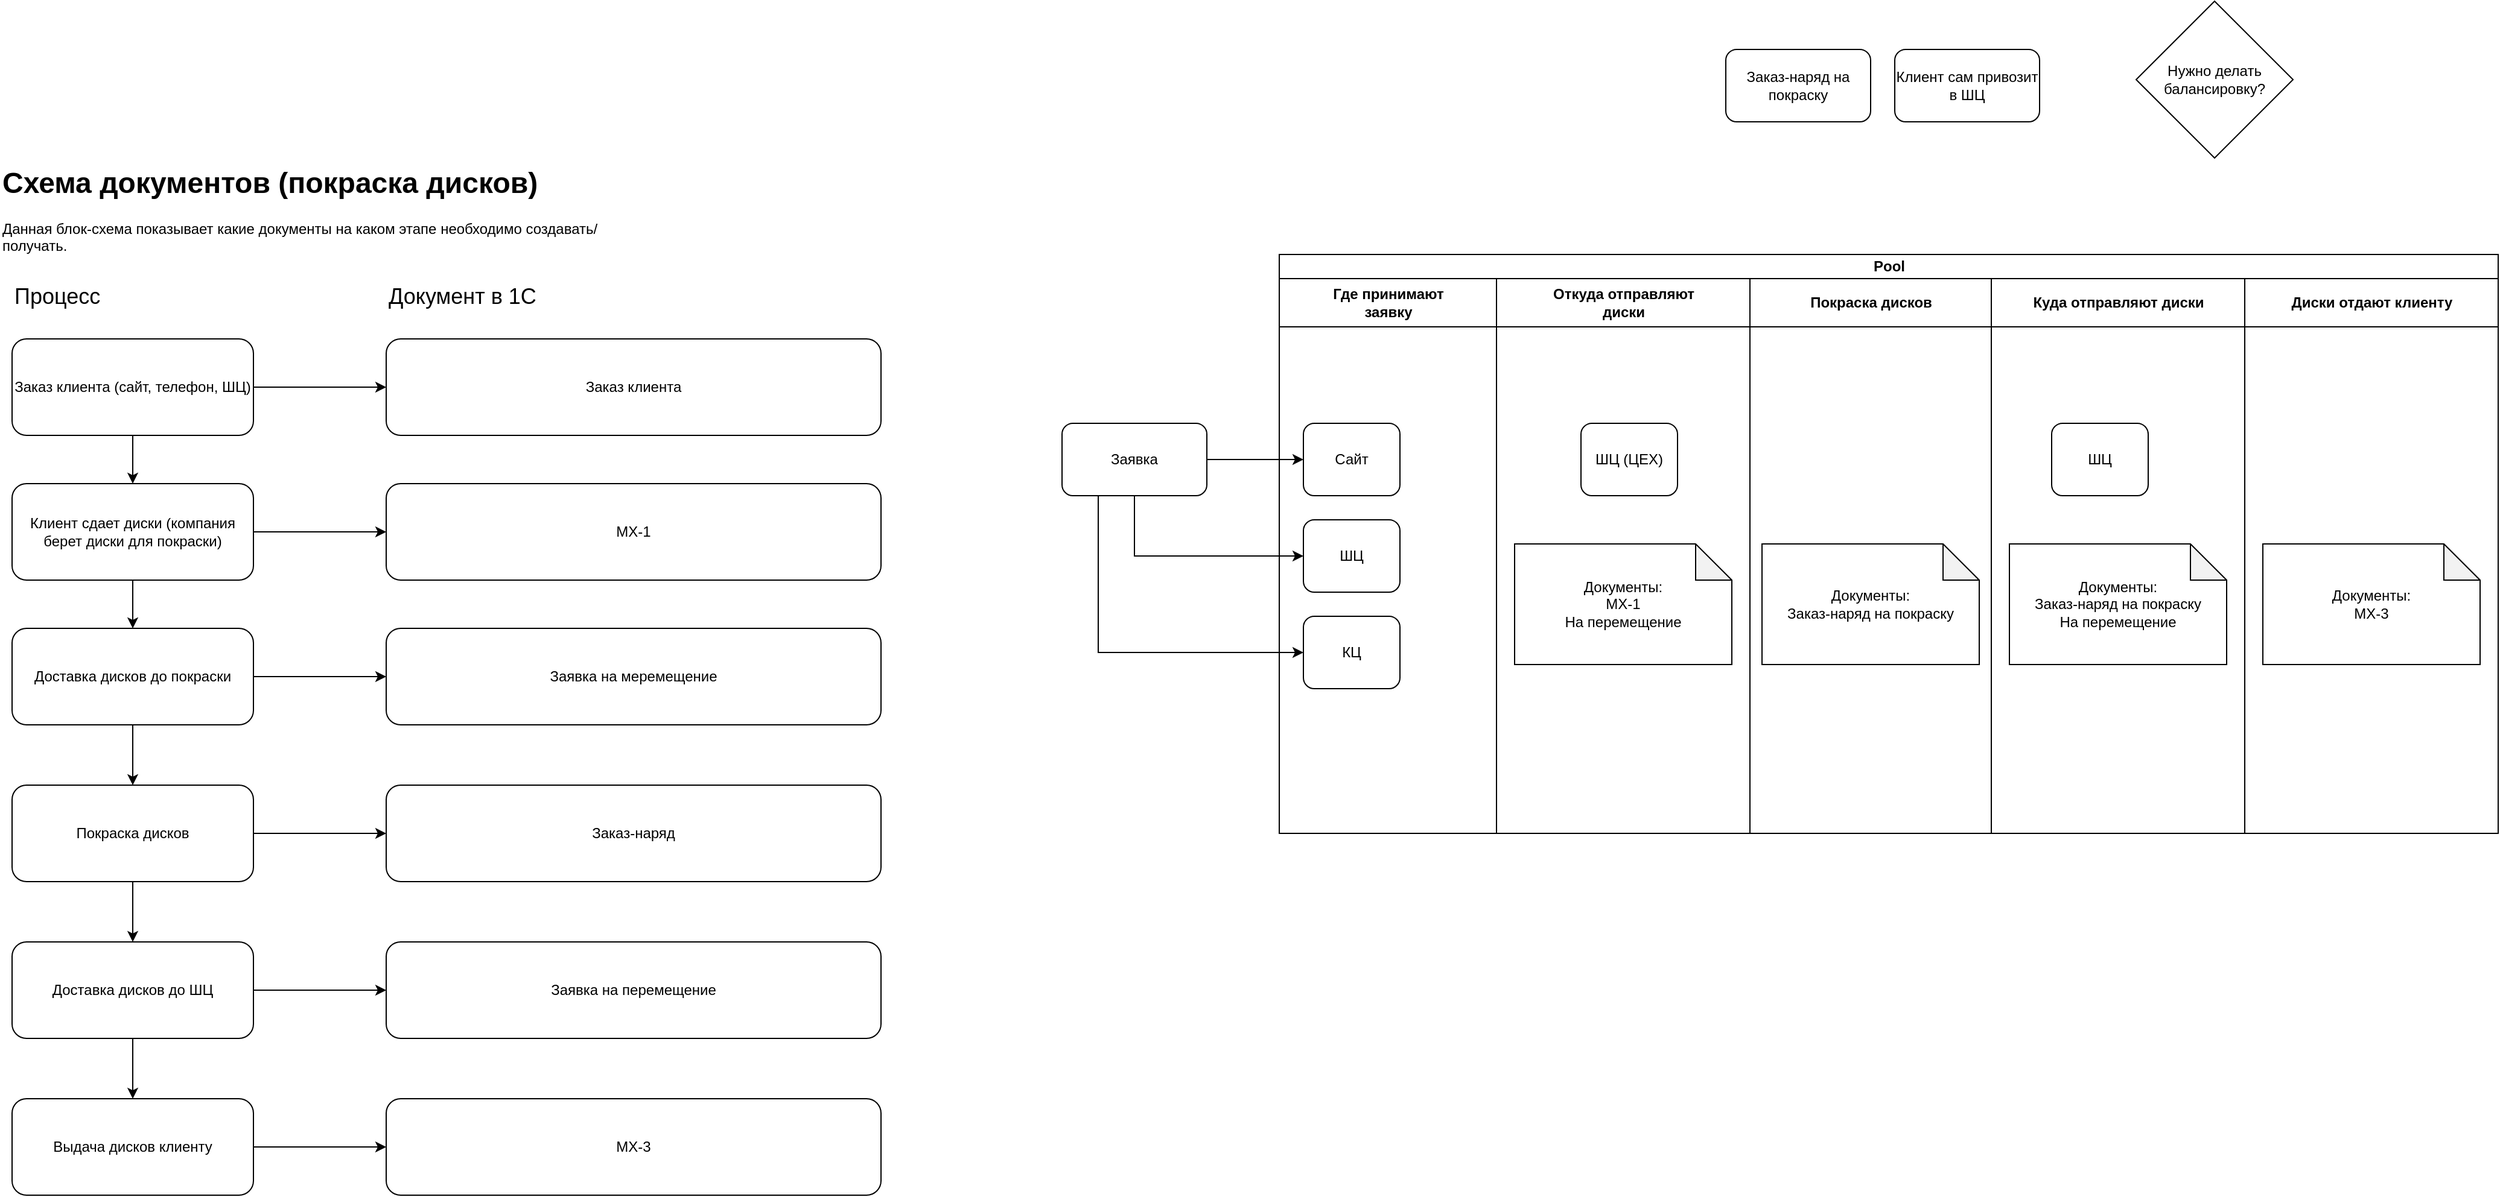 <mxfile version="24.8.6">
  <diagram name="Page-1" id="uKkZgEGP30LBr_39MSwS">
    <mxGraphModel dx="1434" dy="1999" grid="1" gridSize="10" guides="1" tooltips="1" connect="1" arrows="1" fold="1" page="1" pageScale="1" pageWidth="827" pageHeight="1169" math="0" shadow="0">
      <root>
        <mxCell id="0" />
        <mxCell id="1" parent="0" />
        <mxCell id="SI2vmK9ZlvfOi17jyT_v-1" value="&lt;h1 style=&quot;margin-top: 0px;&quot;&gt;Схема документов (покраска дисков)&lt;/h1&gt;&lt;p&gt;Данная блок-схема показывает какие документы на каком этапе необходимо создавать/получать.&lt;/p&gt;" style="text;html=1;whiteSpace=wrap;overflow=hidden;rounded=0;" parent="1" vertex="1">
          <mxGeometry x="30" y="100" width="500" height="90" as="geometry" />
        </mxCell>
        <mxCell id="ca0fCaTmjlNiCSsV8HPN-5" value="" style="edgeStyle=orthogonalEdgeStyle;rounded=0;orthogonalLoop=1;jettySize=auto;html=1;" parent="1" source="SI2vmK9ZlvfOi17jyT_v-2" target="SI2vmK9ZlvfOi17jyT_v-5" edge="1">
          <mxGeometry relative="1" as="geometry" />
        </mxCell>
        <mxCell id="l2a7VMQjhgG2JfQVXqEQ-9" value="" style="edgeStyle=orthogonalEdgeStyle;rounded=0;orthogonalLoop=1;jettySize=auto;html=1;" edge="1" parent="1" source="SI2vmK9ZlvfOi17jyT_v-2" target="ca0fCaTmjlNiCSsV8HPN-11">
          <mxGeometry relative="1" as="geometry" />
        </mxCell>
        <mxCell id="SI2vmK9ZlvfOi17jyT_v-2" value="Заказ клиента (сайт, телефон, ШЦ)" style="rounded=1;whiteSpace=wrap;html=1;" parent="1" vertex="1">
          <mxGeometry x="40" y="250" width="200" height="80" as="geometry" />
        </mxCell>
        <mxCell id="ca0fCaTmjlNiCSsV8HPN-6" value="" style="edgeStyle=orthogonalEdgeStyle;rounded=0;orthogonalLoop=1;jettySize=auto;html=1;" parent="1" source="SI2vmK9ZlvfOi17jyT_v-5" target="ca0fCaTmjlNiCSsV8HPN-1" edge="1">
          <mxGeometry relative="1" as="geometry" />
        </mxCell>
        <mxCell id="l2a7VMQjhgG2JfQVXqEQ-10" value="" style="edgeStyle=orthogonalEdgeStyle;rounded=0;orthogonalLoop=1;jettySize=auto;html=1;" edge="1" parent="1" source="SI2vmK9ZlvfOi17jyT_v-5" target="ca0fCaTmjlNiCSsV8HPN-13">
          <mxGeometry relative="1" as="geometry" />
        </mxCell>
        <mxCell id="SI2vmK9ZlvfOi17jyT_v-5" value="Клиент сдает диски (компания берет диски для покраски)" style="rounded=1;whiteSpace=wrap;html=1;" parent="1" vertex="1">
          <mxGeometry x="40" y="370" width="200" height="80" as="geometry" />
        </mxCell>
        <mxCell id="ca0fCaTmjlNiCSsV8HPN-7" value="" style="edgeStyle=orthogonalEdgeStyle;rounded=0;orthogonalLoop=1;jettySize=auto;html=1;" parent="1" source="ca0fCaTmjlNiCSsV8HPN-1" target="ca0fCaTmjlNiCSsV8HPN-2" edge="1">
          <mxGeometry relative="1" as="geometry" />
        </mxCell>
        <mxCell id="l2a7VMQjhgG2JfQVXqEQ-11" value="" style="edgeStyle=orthogonalEdgeStyle;rounded=0;orthogonalLoop=1;jettySize=auto;html=1;" edge="1" parent="1" source="ca0fCaTmjlNiCSsV8HPN-1" target="ca0fCaTmjlNiCSsV8HPN-15">
          <mxGeometry relative="1" as="geometry" />
        </mxCell>
        <mxCell id="ca0fCaTmjlNiCSsV8HPN-1" value="Доставка дисков до покраски" style="rounded=1;whiteSpace=wrap;html=1;" parent="1" vertex="1">
          <mxGeometry x="40" y="490" width="200" height="80" as="geometry" />
        </mxCell>
        <mxCell id="ca0fCaTmjlNiCSsV8HPN-8" value="" style="edgeStyle=orthogonalEdgeStyle;rounded=0;orthogonalLoop=1;jettySize=auto;html=1;" parent="1" source="ca0fCaTmjlNiCSsV8HPN-2" target="ca0fCaTmjlNiCSsV8HPN-3" edge="1">
          <mxGeometry relative="1" as="geometry" />
        </mxCell>
        <mxCell id="l2a7VMQjhgG2JfQVXqEQ-12" value="" style="edgeStyle=orthogonalEdgeStyle;rounded=0;orthogonalLoop=1;jettySize=auto;html=1;" edge="1" parent="1" source="ca0fCaTmjlNiCSsV8HPN-2" target="ca0fCaTmjlNiCSsV8HPN-17">
          <mxGeometry relative="1" as="geometry" />
        </mxCell>
        <mxCell id="ca0fCaTmjlNiCSsV8HPN-2" value="Покраска дисков" style="rounded=1;whiteSpace=wrap;html=1;" parent="1" vertex="1">
          <mxGeometry x="40" y="620" width="200" height="80" as="geometry" />
        </mxCell>
        <mxCell id="ca0fCaTmjlNiCSsV8HPN-9" value="" style="edgeStyle=orthogonalEdgeStyle;rounded=0;orthogonalLoop=1;jettySize=auto;html=1;" parent="1" source="ca0fCaTmjlNiCSsV8HPN-3" target="ca0fCaTmjlNiCSsV8HPN-4" edge="1">
          <mxGeometry relative="1" as="geometry" />
        </mxCell>
        <mxCell id="l2a7VMQjhgG2JfQVXqEQ-13" value="" style="edgeStyle=orthogonalEdgeStyle;rounded=0;orthogonalLoop=1;jettySize=auto;html=1;" edge="1" parent="1" source="ca0fCaTmjlNiCSsV8HPN-3" target="ca0fCaTmjlNiCSsV8HPN-19">
          <mxGeometry relative="1" as="geometry" />
        </mxCell>
        <mxCell id="ca0fCaTmjlNiCSsV8HPN-3" value="Доставка дисков до ШЦ" style="rounded=1;whiteSpace=wrap;html=1;" parent="1" vertex="1">
          <mxGeometry x="40" y="750" width="200" height="80" as="geometry" />
        </mxCell>
        <mxCell id="l2a7VMQjhgG2JfQVXqEQ-14" value="" style="edgeStyle=orthogonalEdgeStyle;rounded=0;orthogonalLoop=1;jettySize=auto;html=1;" edge="1" parent="1" source="ca0fCaTmjlNiCSsV8HPN-4" target="ca0fCaTmjlNiCSsV8HPN-20">
          <mxGeometry relative="1" as="geometry" />
        </mxCell>
        <mxCell id="ca0fCaTmjlNiCSsV8HPN-4" value="Выдача дисков клиенту" style="rounded=1;whiteSpace=wrap;html=1;" parent="1" vertex="1">
          <mxGeometry x="40" y="880" width="200" height="80" as="geometry" />
        </mxCell>
        <mxCell id="ca0fCaTmjlNiCSsV8HPN-11" value="Заказ клиента" style="rounded=1;whiteSpace=wrap;html=1;" parent="1" vertex="1">
          <mxGeometry x="350" y="250" width="410" height="80" as="geometry" />
        </mxCell>
        <mxCell id="ca0fCaTmjlNiCSsV8HPN-13" value="МХ-1" style="rounded=1;whiteSpace=wrap;html=1;" parent="1" vertex="1">
          <mxGeometry x="350" y="370" width="410" height="80" as="geometry" />
        </mxCell>
        <mxCell id="ca0fCaTmjlNiCSsV8HPN-15" value="Заявка на меремещение" style="rounded=1;whiteSpace=wrap;html=1;" parent="1" vertex="1">
          <mxGeometry x="350" y="490" width="410" height="80" as="geometry" />
        </mxCell>
        <mxCell id="ca0fCaTmjlNiCSsV8HPN-17" value="Заказ-наряд" style="rounded=1;whiteSpace=wrap;html=1;" parent="1" vertex="1">
          <mxGeometry x="350" y="620" width="410" height="80" as="geometry" />
        </mxCell>
        <mxCell id="ca0fCaTmjlNiCSsV8HPN-19" value="Заявка на перемещение" style="rounded=1;whiteSpace=wrap;html=1;" parent="1" vertex="1">
          <mxGeometry x="350" y="750" width="410" height="80" as="geometry" />
        </mxCell>
        <mxCell id="ca0fCaTmjlNiCSsV8HPN-20" value="МХ-3" style="rounded=1;whiteSpace=wrap;html=1;" parent="1" vertex="1">
          <mxGeometry x="350" y="880" width="410" height="80" as="geometry" />
        </mxCell>
        <mxCell id="jrkXxCvTE8E_6U-OKGmR-1" value="Процесс" style="text;html=1;align=left;verticalAlign=middle;whiteSpace=wrap;rounded=0;fontSize=18;" parent="1" vertex="1">
          <mxGeometry x="40" y="190" width="200" height="50" as="geometry" />
        </mxCell>
        <mxCell id="jrkXxCvTE8E_6U-OKGmR-2" value="Документ в 1С" style="text;html=1;align=left;verticalAlign=middle;whiteSpace=wrap;rounded=0;fontSize=18;" parent="1" vertex="1">
          <mxGeometry x="350" y="190" width="200" height="50" as="geometry" />
        </mxCell>
        <mxCell id="jrkXxCvTE8E_6U-OKGmR-12" value="Нужно делать балансировку?" style="rhombus;whiteSpace=wrap;html=1;" parent="1" vertex="1">
          <mxGeometry x="1800" y="-30" width="130" height="130" as="geometry" />
        </mxCell>
        <mxCell id="jrkXxCvTE8E_6U-OKGmR-22" value="Клиент сам привозит в ШЦ" style="rounded=1;whiteSpace=wrap;html=1;" parent="1" vertex="1">
          <mxGeometry x="1600" y="10" width="120" height="60" as="geometry" />
        </mxCell>
        <mxCell id="jrkXxCvTE8E_6U-OKGmR-25" value="Pool" style="swimlane;childLayout=stackLayout;resizeParent=1;resizeParentMax=0;startSize=20;html=1;" parent="1" vertex="1">
          <mxGeometry x="1090" y="180" width="1010" height="480" as="geometry" />
        </mxCell>
        <mxCell id="jrkXxCvTE8E_6U-OKGmR-26" value="Где принимают&lt;div&gt;заявку&lt;/div&gt;" style="swimlane;startSize=40;html=1;" parent="jrkXxCvTE8E_6U-OKGmR-25" vertex="1">
          <mxGeometry y="20" width="180" height="460" as="geometry" />
        </mxCell>
        <mxCell id="jrkXxCvTE8E_6U-OKGmR-3" value="Заявка" style="rounded=1;whiteSpace=wrap;html=1;" parent="jrkXxCvTE8E_6U-OKGmR-26" vertex="1">
          <mxGeometry x="-180" y="120" width="120" height="60" as="geometry" />
        </mxCell>
        <mxCell id="jrkXxCvTE8E_6U-OKGmR-29" style="edgeStyle=orthogonalEdgeStyle;rounded=0;orthogonalLoop=1;jettySize=auto;html=1;" parent="jrkXxCvTE8E_6U-OKGmR-26" source="jrkXxCvTE8E_6U-OKGmR-3" target="jrkXxCvTE8E_6U-OKGmR-4" edge="1">
          <mxGeometry relative="1" as="geometry" />
        </mxCell>
        <mxCell id="jrkXxCvTE8E_6U-OKGmR-4" value="Сайт" style="rounded=1;whiteSpace=wrap;html=1;" parent="jrkXxCvTE8E_6U-OKGmR-26" vertex="1">
          <mxGeometry x="20" y="120" width="80" height="60" as="geometry" />
        </mxCell>
        <mxCell id="jrkXxCvTE8E_6U-OKGmR-30" style="edgeStyle=orthogonalEdgeStyle;rounded=0;orthogonalLoop=1;jettySize=auto;html=1;exitX=0.5;exitY=1;exitDx=0;exitDy=0;entryX=0;entryY=0.5;entryDx=0;entryDy=0;" parent="jrkXxCvTE8E_6U-OKGmR-26" source="jrkXxCvTE8E_6U-OKGmR-3" target="jrkXxCvTE8E_6U-OKGmR-5" edge="1">
          <mxGeometry relative="1" as="geometry" />
        </mxCell>
        <mxCell id="jrkXxCvTE8E_6U-OKGmR-5" value="ШЦ" style="rounded=1;whiteSpace=wrap;html=1;" parent="jrkXxCvTE8E_6U-OKGmR-26" vertex="1">
          <mxGeometry x="20" y="200" width="80" height="60" as="geometry" />
        </mxCell>
        <mxCell id="jrkXxCvTE8E_6U-OKGmR-32" style="edgeStyle=orthogonalEdgeStyle;rounded=0;orthogonalLoop=1;jettySize=auto;html=1;exitX=0.25;exitY=1;exitDx=0;exitDy=0;entryX=0;entryY=0.5;entryDx=0;entryDy=0;" parent="jrkXxCvTE8E_6U-OKGmR-26" source="jrkXxCvTE8E_6U-OKGmR-3" target="jrkXxCvTE8E_6U-OKGmR-31" edge="1">
          <mxGeometry relative="1" as="geometry" />
        </mxCell>
        <mxCell id="jrkXxCvTE8E_6U-OKGmR-31" value="КЦ" style="rounded=1;whiteSpace=wrap;html=1;" parent="jrkXxCvTE8E_6U-OKGmR-26" vertex="1">
          <mxGeometry x="20" y="280" width="80" height="60" as="geometry" />
        </mxCell>
        <mxCell id="jrkXxCvTE8E_6U-OKGmR-27" value="Откуда отправляют&lt;div&gt;диски&lt;/div&gt;" style="swimlane;startSize=40;html=1;" parent="jrkXxCvTE8E_6U-OKGmR-25" vertex="1">
          <mxGeometry x="180" y="20" width="210" height="460" as="geometry" />
        </mxCell>
        <mxCell id="jrkXxCvTE8E_6U-OKGmR-33" value="ШЦ (ЦЕХ)" style="rounded=1;whiteSpace=wrap;html=1;" parent="jrkXxCvTE8E_6U-OKGmR-27" vertex="1">
          <mxGeometry x="70" y="120" width="80" height="60" as="geometry" />
        </mxCell>
        <mxCell id="l2a7VMQjhgG2JfQVXqEQ-2" value="Документы:&lt;div&gt;МХ-1&lt;/div&gt;&lt;div&gt;На перемещение&lt;/div&gt;" style="shape=note;whiteSpace=wrap;html=1;backgroundOutline=1;darkOpacity=0.05;" vertex="1" parent="jrkXxCvTE8E_6U-OKGmR-27">
          <mxGeometry x="15" y="220" width="180" height="100" as="geometry" />
        </mxCell>
        <mxCell id="jrkXxCvTE8E_6U-OKGmR-28" value="Покраска дисков" style="swimlane;startSize=40;html=1;" parent="jrkXxCvTE8E_6U-OKGmR-25" vertex="1">
          <mxGeometry x="390" y="20" width="200" height="460" as="geometry" />
        </mxCell>
        <mxCell id="l2a7VMQjhgG2JfQVXqEQ-8" value="Документы:&lt;div&gt;Заказ-наряд на покраску&lt;/div&gt;" style="shape=note;whiteSpace=wrap;html=1;backgroundOutline=1;darkOpacity=0.05;" vertex="1" parent="jrkXxCvTE8E_6U-OKGmR-28">
          <mxGeometry x="10" y="220" width="180" height="100" as="geometry" />
        </mxCell>
        <mxCell id="jrkXxCvTE8E_6U-OKGmR-37" value="Куда отправляют диски" style="swimlane;startSize=40;html=1;" parent="jrkXxCvTE8E_6U-OKGmR-25" vertex="1">
          <mxGeometry x="590" y="20" width="210" height="460" as="geometry" />
        </mxCell>
        <mxCell id="l2a7VMQjhgG2JfQVXqEQ-1" value="ШЦ" style="rounded=1;whiteSpace=wrap;html=1;" vertex="1" parent="jrkXxCvTE8E_6U-OKGmR-37">
          <mxGeometry x="50" y="120" width="80" height="60" as="geometry" />
        </mxCell>
        <mxCell id="l2a7VMQjhgG2JfQVXqEQ-7" value="Документы:&lt;div&gt;Заказ-наряд на покраску&lt;br&gt;&lt;div&gt;На перемещение&lt;br&gt;&lt;/div&gt;&lt;/div&gt;" style="shape=note;whiteSpace=wrap;html=1;backgroundOutline=1;darkOpacity=0.05;" vertex="1" parent="jrkXxCvTE8E_6U-OKGmR-37">
          <mxGeometry x="15" y="220" width="180" height="100" as="geometry" />
        </mxCell>
        <mxCell id="jrkXxCvTE8E_6U-OKGmR-38" value="Диски отдают клиенту" style="swimlane;startSize=40;html=1;" parent="jrkXxCvTE8E_6U-OKGmR-25" vertex="1">
          <mxGeometry x="800" y="20" width="210" height="460" as="geometry" />
        </mxCell>
        <mxCell id="l2a7VMQjhgG2JfQVXqEQ-3" value="Документы:&lt;div&gt;МХ-3&lt;/div&gt;" style="shape=note;whiteSpace=wrap;html=1;backgroundOutline=1;darkOpacity=0.05;" vertex="1" parent="jrkXxCvTE8E_6U-OKGmR-38">
          <mxGeometry x="15" y="220" width="180" height="100" as="geometry" />
        </mxCell>
        <mxCell id="jrkXxCvTE8E_6U-OKGmR-14" value="Заказ-наряд на покраску" style="rounded=1;whiteSpace=wrap;html=1;" parent="1" vertex="1">
          <mxGeometry x="1460" y="10" width="120" height="60" as="geometry" />
        </mxCell>
      </root>
    </mxGraphModel>
  </diagram>
</mxfile>

